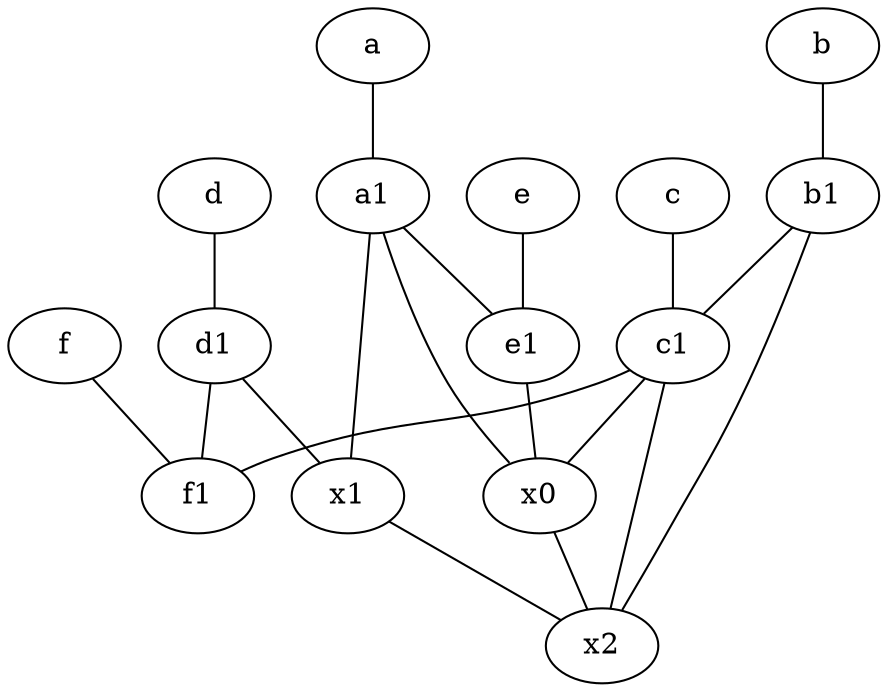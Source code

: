 graph {
	node [labelfontsize=50]
	c [labelfontsize=50 pos="4.5,2!"]
	d1 [labelfontsize=50 pos="3,5!"]
	f1 [labelfontsize=50 pos="3,8!"]
	b [labelfontsize=50 pos="10,4!"]
	d [labelfontsize=50 pos="2,5!"]
	f [labelfontsize=50 pos="3,9!"]
	c1 [labelfontsize=50 pos="4.5,3!"]
	x2 [labelfontsize=50]
	e [labelfontsize=50 pos="7,9!"]
	b1 [labelfontsize=50 pos="9,4!"]
	x0 [labelfontsize=50]
	a [labelfontsize=50 pos="8,2!"]
	x1 [labelfontsize=50]
	e1 [labelfontsize=50 pos="7,7!"]
	a1 [labelfontsize=50 pos="8,3!"]
	b -- b1
	c1 -- x0
	c1 -- x2
	a1 -- e1
	x1 -- x2
	b1 -- c1
	x0 -- x2
	e1 -- x0
	e -- e1
	d -- d1
	a1 -- x0
	c1 -- f1
	d1 -- x1
	d1 -- f1
	f -- f1
	c -- c1
	b1 -- x2
	a1 -- x1
	a -- a1
}
